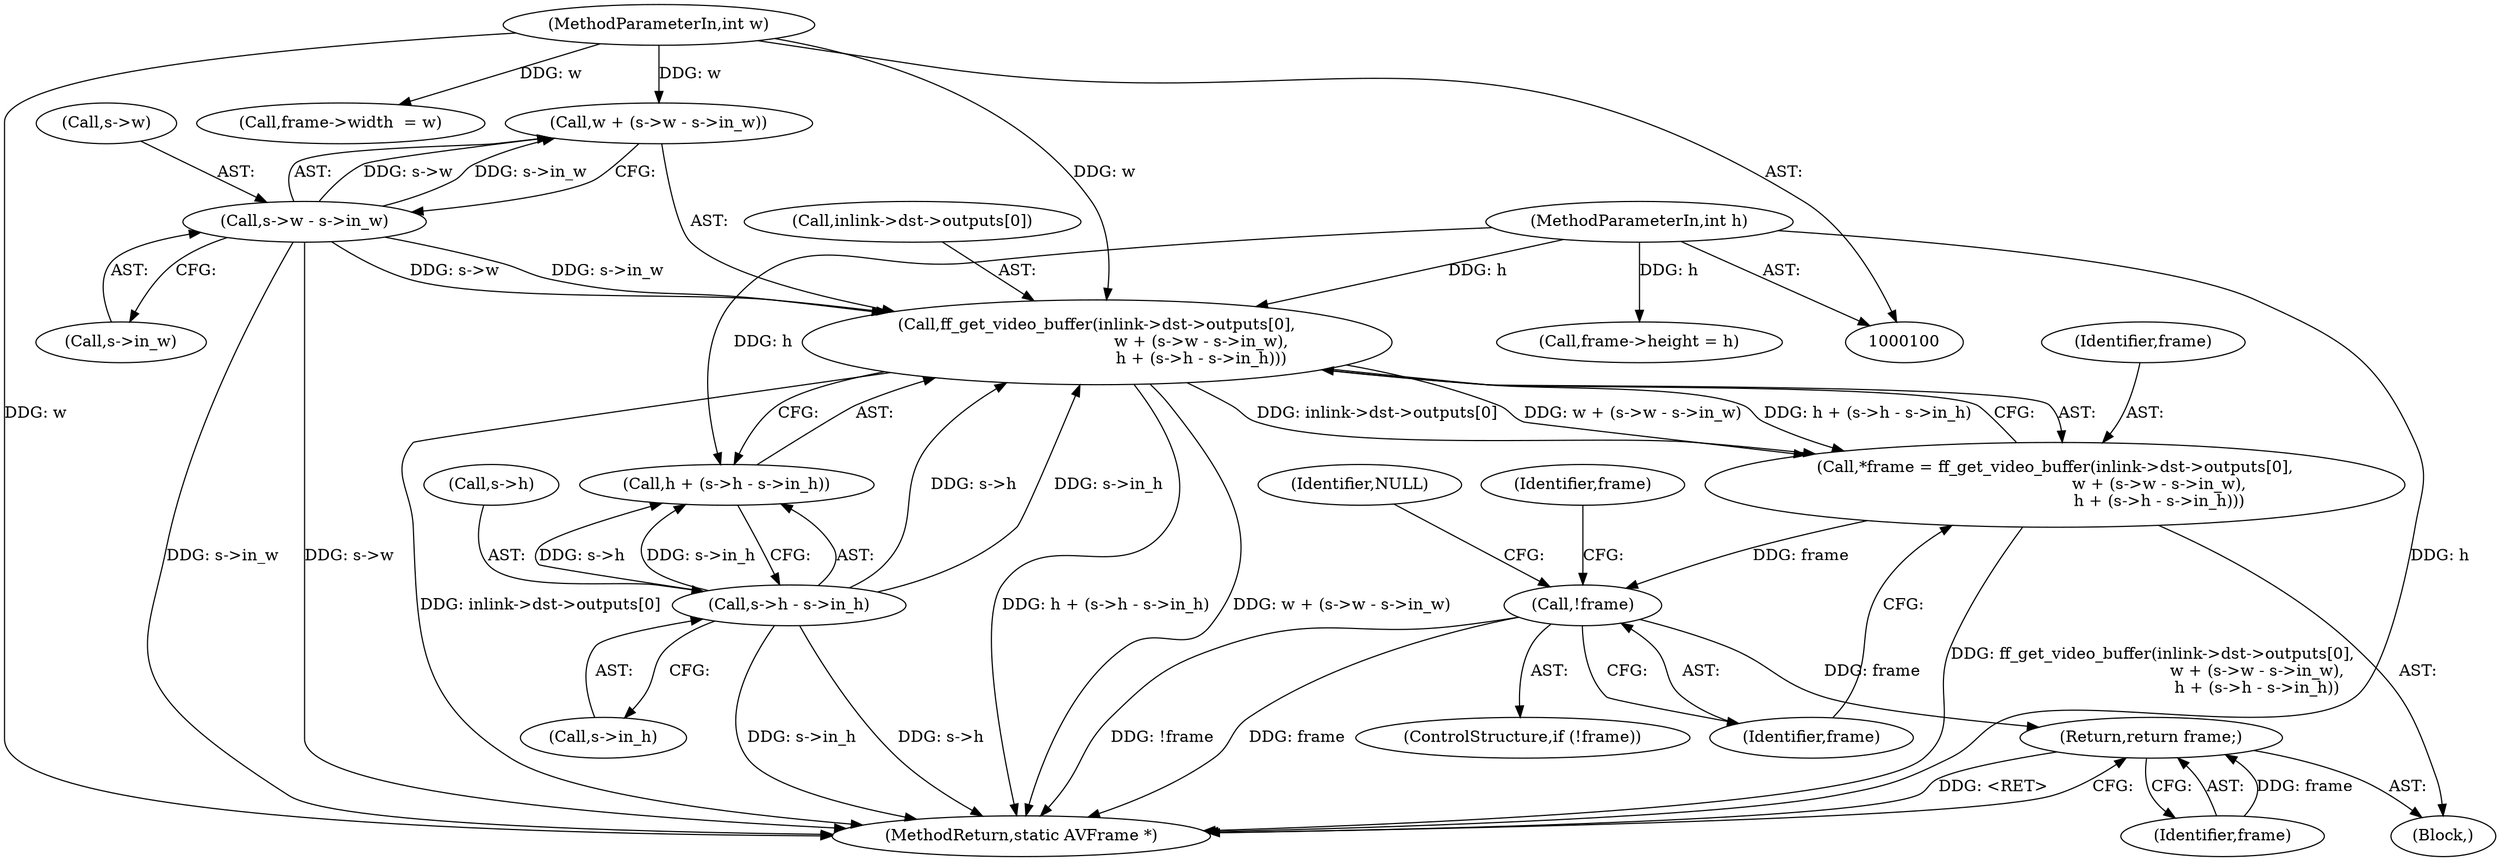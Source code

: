 digraph "0_FFmpeg_e43a0a232dbf6d3c161823c2e07c52e76227a1bc_8@array" {
"1000116" [label="(Call,ff_get_video_buffer(inlink->dst->outputs[0],\n                                         w + (s->w - s->in_w),\n                                         h + (s->h - s->in_h)))"];
"1000102" [label="(MethodParameterIn,int w)"];
"1000126" [label="(Call,s->w - s->in_w)"];
"1000103" [label="(MethodParameterIn,int h)"];
"1000135" [label="(Call,s->h - s->in_h)"];
"1000114" [label="(Call,*frame = ff_get_video_buffer(inlink->dst->outputs[0],\n                                         w + (s->w - s->in_w),\n                                         h + (s->h - s->in_h)))"];
"1000144" [label="(Call,!frame)"];
"1000225" [label="(Return,return frame;)"];
"1000139" [label="(Call,s->in_h)"];
"1000116" [label="(Call,ff_get_video_buffer(inlink->dst->outputs[0],\n                                         w + (s->w - s->in_w),\n                                         h + (s->h - s->in_h)))"];
"1000114" [label="(Call,*frame = ff_get_video_buffer(inlink->dst->outputs[0],\n                                         w + (s->w - s->in_w),\n                                         h + (s->h - s->in_h)))"];
"1000227" [label="(MethodReturn,static AVFrame *)"];
"1000126" [label="(Call,s->w - s->in_w)"];
"1000148" [label="(Call,frame->width  = w)"];
"1000144" [label="(Call,!frame)"];
"1000147" [label="(Identifier,NULL)"];
"1000225" [label="(Return,return frame;)"];
"1000133" [label="(Call,h + (s->h - s->in_h))"];
"1000103" [label="(MethodParameterIn,int h)"];
"1000226" [label="(Identifier,frame)"];
"1000150" [label="(Identifier,frame)"];
"1000136" [label="(Call,s->h)"];
"1000115" [label="(Identifier,frame)"];
"1000153" [label="(Call,frame->height = h)"];
"1000143" [label="(ControlStructure,if (!frame))"];
"1000102" [label="(MethodParameterIn,int w)"];
"1000130" [label="(Call,s->in_w)"];
"1000104" [label="(Block,)"];
"1000135" [label="(Call,s->h - s->in_h)"];
"1000127" [label="(Call,s->w)"];
"1000124" [label="(Call,w + (s->w - s->in_w))"];
"1000117" [label="(Call,inlink->dst->outputs[0])"];
"1000145" [label="(Identifier,frame)"];
"1000116" -> "1000114"  [label="AST: "];
"1000116" -> "1000133"  [label="CFG: "];
"1000117" -> "1000116"  [label="AST: "];
"1000124" -> "1000116"  [label="AST: "];
"1000133" -> "1000116"  [label="AST: "];
"1000114" -> "1000116"  [label="CFG: "];
"1000116" -> "1000227"  [label="DDG: inlink->dst->outputs[0]"];
"1000116" -> "1000227"  [label="DDG: h + (s->h - s->in_h)"];
"1000116" -> "1000227"  [label="DDG: w + (s->w - s->in_w)"];
"1000116" -> "1000114"  [label="DDG: inlink->dst->outputs[0]"];
"1000116" -> "1000114"  [label="DDG: w + (s->w - s->in_w)"];
"1000116" -> "1000114"  [label="DDG: h + (s->h - s->in_h)"];
"1000102" -> "1000116"  [label="DDG: w"];
"1000126" -> "1000116"  [label="DDG: s->w"];
"1000126" -> "1000116"  [label="DDG: s->in_w"];
"1000103" -> "1000116"  [label="DDG: h"];
"1000135" -> "1000116"  [label="DDG: s->h"];
"1000135" -> "1000116"  [label="DDG: s->in_h"];
"1000102" -> "1000100"  [label="AST: "];
"1000102" -> "1000227"  [label="DDG: w"];
"1000102" -> "1000124"  [label="DDG: w"];
"1000102" -> "1000148"  [label="DDG: w"];
"1000126" -> "1000124"  [label="AST: "];
"1000126" -> "1000130"  [label="CFG: "];
"1000127" -> "1000126"  [label="AST: "];
"1000130" -> "1000126"  [label="AST: "];
"1000124" -> "1000126"  [label="CFG: "];
"1000126" -> "1000227"  [label="DDG: s->in_w"];
"1000126" -> "1000227"  [label="DDG: s->w"];
"1000126" -> "1000124"  [label="DDG: s->w"];
"1000126" -> "1000124"  [label="DDG: s->in_w"];
"1000103" -> "1000100"  [label="AST: "];
"1000103" -> "1000227"  [label="DDG: h"];
"1000103" -> "1000133"  [label="DDG: h"];
"1000103" -> "1000153"  [label="DDG: h"];
"1000135" -> "1000133"  [label="AST: "];
"1000135" -> "1000139"  [label="CFG: "];
"1000136" -> "1000135"  [label="AST: "];
"1000139" -> "1000135"  [label="AST: "];
"1000133" -> "1000135"  [label="CFG: "];
"1000135" -> "1000227"  [label="DDG: s->in_h"];
"1000135" -> "1000227"  [label="DDG: s->h"];
"1000135" -> "1000133"  [label="DDG: s->h"];
"1000135" -> "1000133"  [label="DDG: s->in_h"];
"1000114" -> "1000104"  [label="AST: "];
"1000115" -> "1000114"  [label="AST: "];
"1000145" -> "1000114"  [label="CFG: "];
"1000114" -> "1000227"  [label="DDG: ff_get_video_buffer(inlink->dst->outputs[0],\n                                         w + (s->w - s->in_w),\n                                         h + (s->h - s->in_h))"];
"1000114" -> "1000144"  [label="DDG: frame"];
"1000144" -> "1000143"  [label="AST: "];
"1000144" -> "1000145"  [label="CFG: "];
"1000145" -> "1000144"  [label="AST: "];
"1000147" -> "1000144"  [label="CFG: "];
"1000150" -> "1000144"  [label="CFG: "];
"1000144" -> "1000227"  [label="DDG: !frame"];
"1000144" -> "1000227"  [label="DDG: frame"];
"1000144" -> "1000225"  [label="DDG: frame"];
"1000225" -> "1000104"  [label="AST: "];
"1000225" -> "1000226"  [label="CFG: "];
"1000226" -> "1000225"  [label="AST: "];
"1000227" -> "1000225"  [label="CFG: "];
"1000225" -> "1000227"  [label="DDG: <RET>"];
"1000226" -> "1000225"  [label="DDG: frame"];
}
